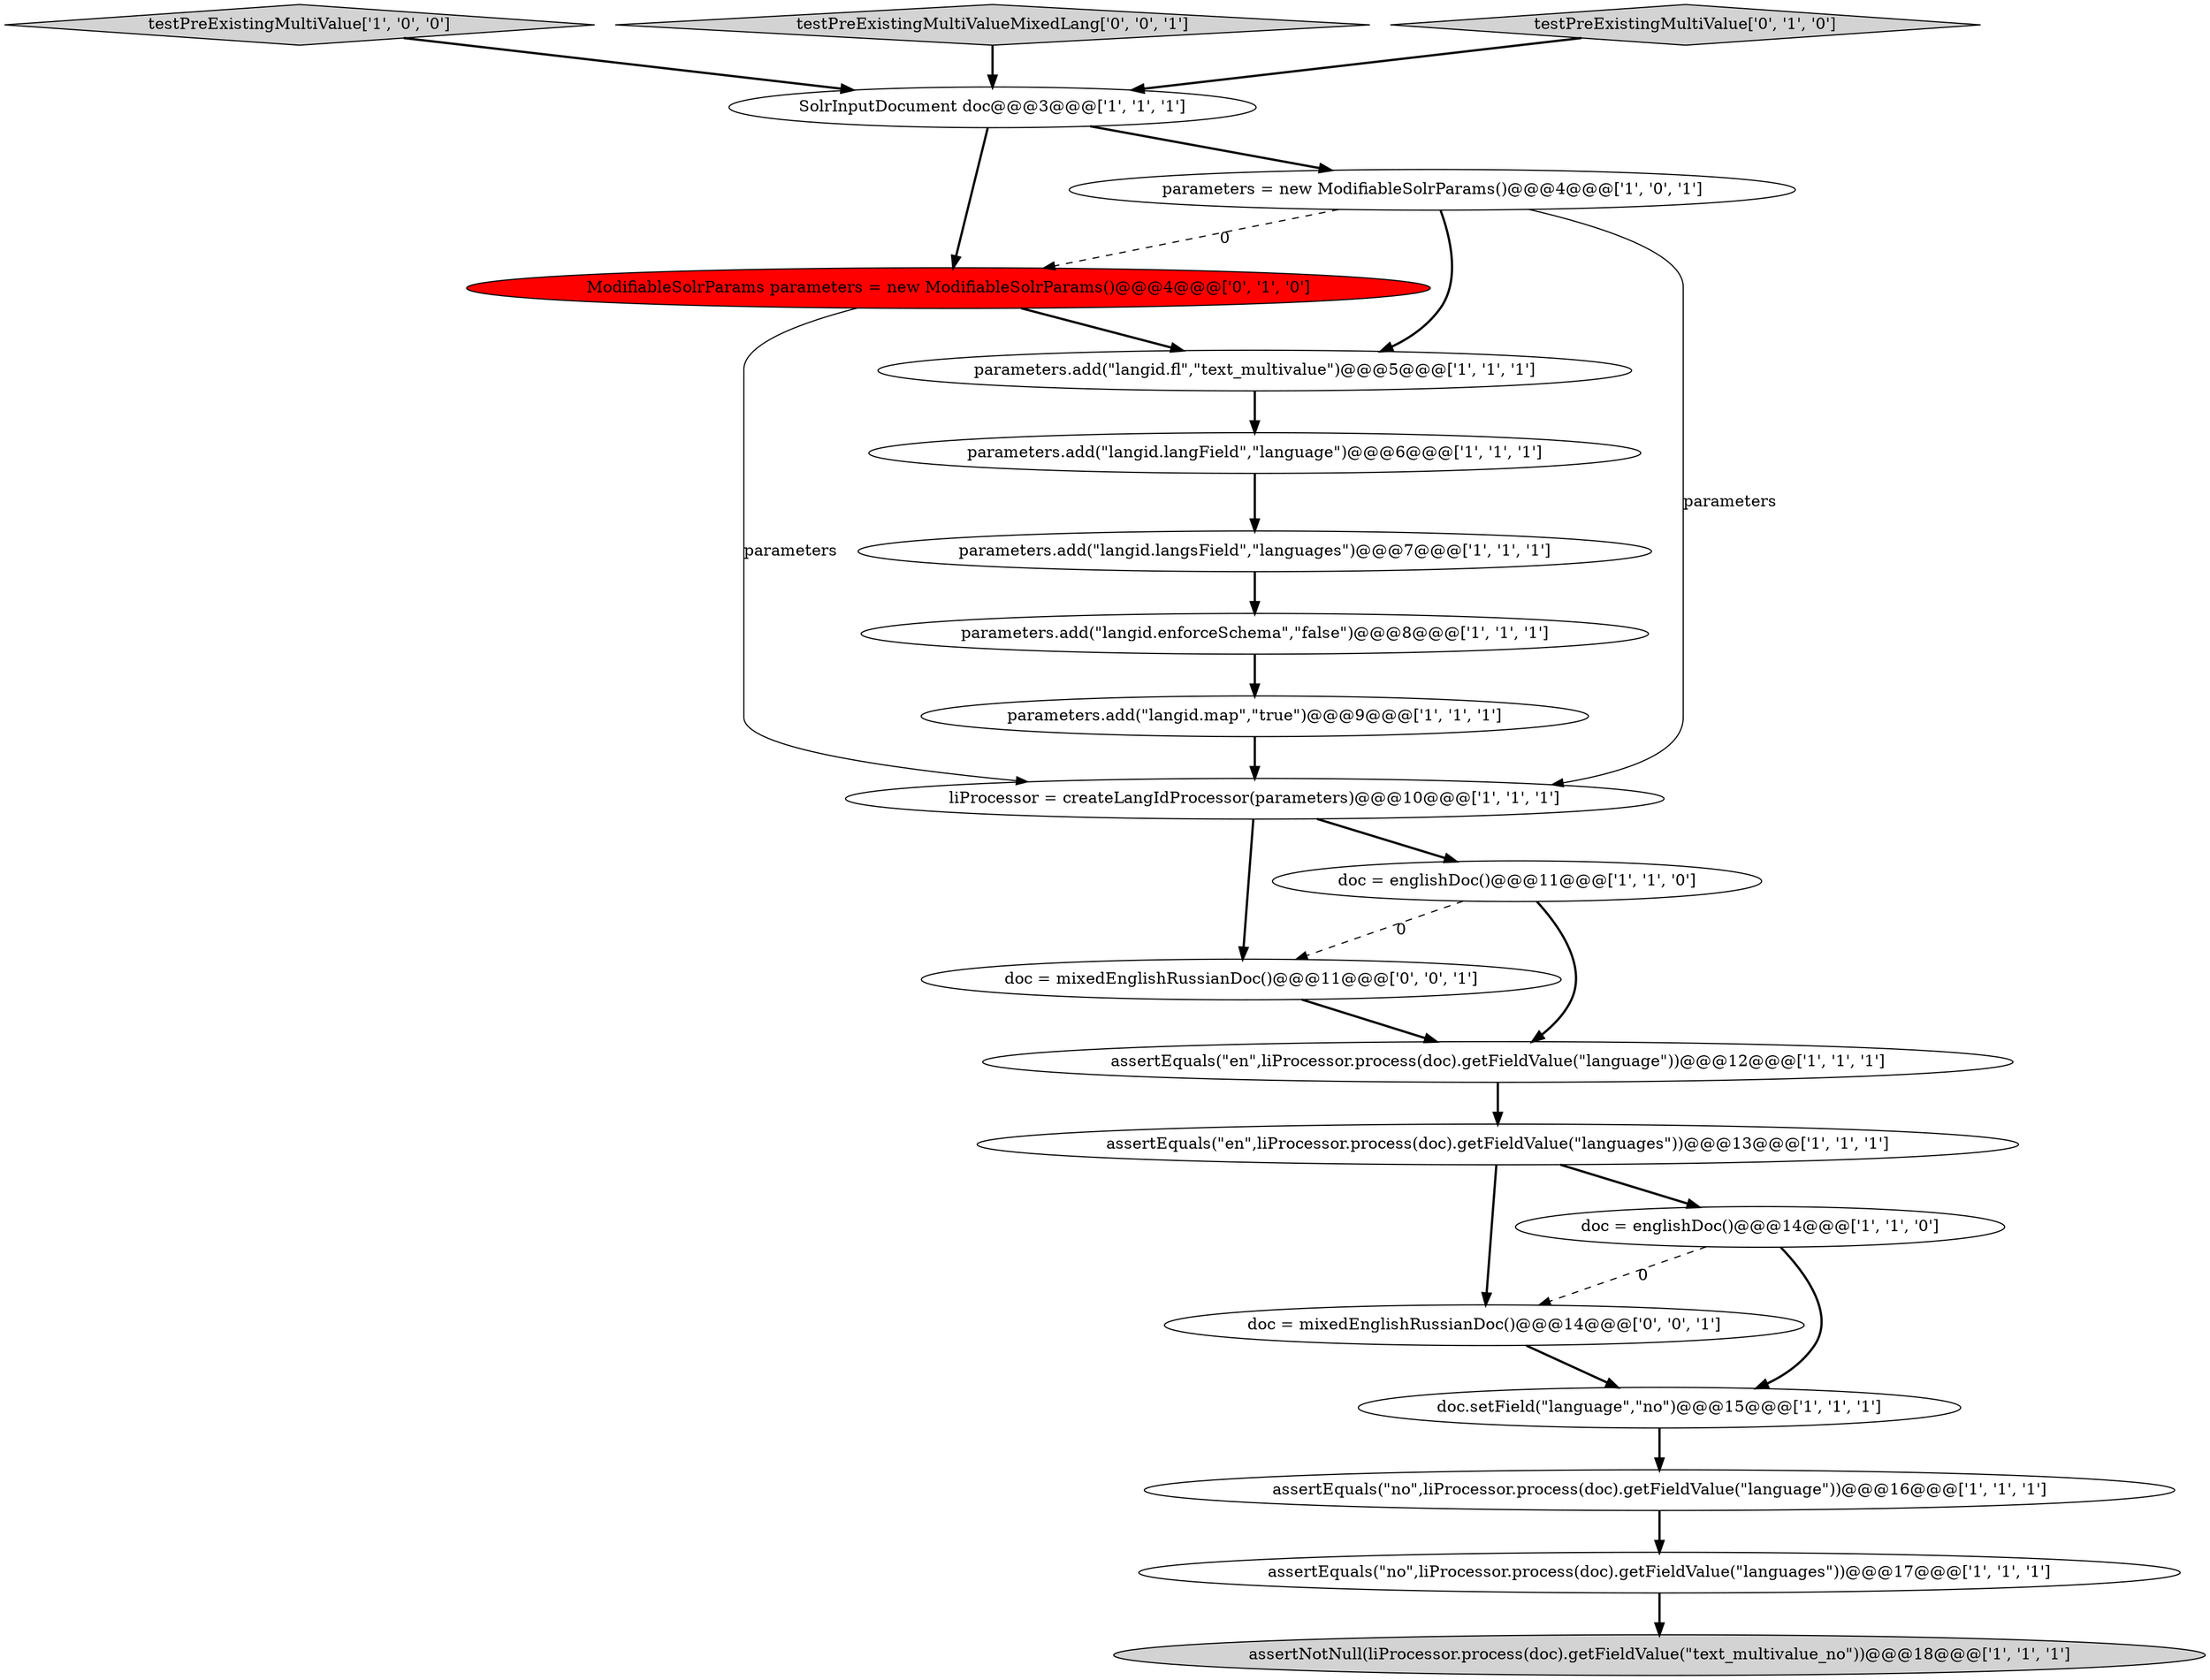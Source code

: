 digraph {
3 [style = filled, label = "testPreExistingMultiValue['1', '0', '0']", fillcolor = lightgray, shape = diamond image = "AAA0AAABBB1BBB"];
8 [style = filled, label = "SolrInputDocument doc@@@3@@@['1', '1', '1']", fillcolor = white, shape = ellipse image = "AAA0AAABBB1BBB"];
6 [style = filled, label = "assertEquals(\"en\",liProcessor.process(doc).getFieldValue(\"language\"))@@@12@@@['1', '1', '1']", fillcolor = white, shape = ellipse image = "AAA0AAABBB1BBB"];
11 [style = filled, label = "parameters.add(\"langid.fl\",\"text_multivalue\")@@@5@@@['1', '1', '1']", fillcolor = white, shape = ellipse image = "AAA0AAABBB1BBB"];
19 [style = filled, label = "testPreExistingMultiValueMixedLang['0', '0', '1']", fillcolor = lightgray, shape = diamond image = "AAA0AAABBB3BBB"];
5 [style = filled, label = "parameters.add(\"langid.langField\",\"language\")@@@6@@@['1', '1', '1']", fillcolor = white, shape = ellipse image = "AAA0AAABBB1BBB"];
12 [style = filled, label = "assertEquals(\"en\",liProcessor.process(doc).getFieldValue(\"languages\"))@@@13@@@['1', '1', '1']", fillcolor = white, shape = ellipse image = "AAA0AAABBB1BBB"];
21 [style = filled, label = "doc = mixedEnglishRussianDoc()@@@14@@@['0', '0', '1']", fillcolor = white, shape = ellipse image = "AAA0AAABBB3BBB"];
0 [style = filled, label = "liProcessor = createLangIdProcessor(parameters)@@@10@@@['1', '1', '1']", fillcolor = white, shape = ellipse image = "AAA0AAABBB1BBB"];
1 [style = filled, label = "parameters.add(\"langid.langsField\",\"languages\")@@@7@@@['1', '1', '1']", fillcolor = white, shape = ellipse image = "AAA0AAABBB1BBB"];
7 [style = filled, label = "parameters.add(\"langid.map\",\"true\")@@@9@@@['1', '1', '1']", fillcolor = white, shape = ellipse image = "AAA0AAABBB1BBB"];
9 [style = filled, label = "parameters.add(\"langid.enforceSchema\",\"false\")@@@8@@@['1', '1', '1']", fillcolor = white, shape = ellipse image = "AAA0AAABBB1BBB"];
4 [style = filled, label = "assertNotNull(liProcessor.process(doc).getFieldValue(\"text_multivalue_no\"))@@@18@@@['1', '1', '1']", fillcolor = lightgray, shape = ellipse image = "AAA0AAABBB1BBB"];
14 [style = filled, label = "assertEquals(\"no\",liProcessor.process(doc).getFieldValue(\"languages\"))@@@17@@@['1', '1', '1']", fillcolor = white, shape = ellipse image = "AAA0AAABBB1BBB"];
17 [style = filled, label = "ModifiableSolrParams parameters = new ModifiableSolrParams()@@@4@@@['0', '1', '0']", fillcolor = red, shape = ellipse image = "AAA1AAABBB2BBB"];
20 [style = filled, label = "doc = mixedEnglishRussianDoc()@@@11@@@['0', '0', '1']", fillcolor = white, shape = ellipse image = "AAA0AAABBB3BBB"];
10 [style = filled, label = "doc = englishDoc()@@@14@@@['1', '1', '0']", fillcolor = white, shape = ellipse image = "AAA0AAABBB1BBB"];
13 [style = filled, label = "doc = englishDoc()@@@11@@@['1', '1', '0']", fillcolor = white, shape = ellipse image = "AAA0AAABBB1BBB"];
2 [style = filled, label = "assertEquals(\"no\",liProcessor.process(doc).getFieldValue(\"language\"))@@@16@@@['1', '1', '1']", fillcolor = white, shape = ellipse image = "AAA0AAABBB1BBB"];
15 [style = filled, label = "parameters = new ModifiableSolrParams()@@@4@@@['1', '0', '1']", fillcolor = white, shape = ellipse image = "AAA0AAABBB1BBB"];
18 [style = filled, label = "testPreExistingMultiValue['0', '1', '0']", fillcolor = lightgray, shape = diamond image = "AAA0AAABBB2BBB"];
16 [style = filled, label = "doc.setField(\"language\",\"no\")@@@15@@@['1', '1', '1']", fillcolor = white, shape = ellipse image = "AAA0AAABBB1BBB"];
10->21 [style = dashed, label="0"];
8->15 [style = bold, label=""];
0->13 [style = bold, label=""];
15->0 [style = solid, label="parameters"];
12->21 [style = bold, label=""];
13->20 [style = dashed, label="0"];
7->0 [style = bold, label=""];
20->6 [style = bold, label=""];
16->2 [style = bold, label=""];
9->7 [style = bold, label=""];
19->8 [style = bold, label=""];
1->9 [style = bold, label=""];
8->17 [style = bold, label=""];
5->1 [style = bold, label=""];
11->5 [style = bold, label=""];
12->10 [style = bold, label=""];
15->11 [style = bold, label=""];
10->16 [style = bold, label=""];
3->8 [style = bold, label=""];
2->14 [style = bold, label=""];
21->16 [style = bold, label=""];
15->17 [style = dashed, label="0"];
0->20 [style = bold, label=""];
18->8 [style = bold, label=""];
13->6 [style = bold, label=""];
17->0 [style = solid, label="parameters"];
14->4 [style = bold, label=""];
17->11 [style = bold, label=""];
6->12 [style = bold, label=""];
}
